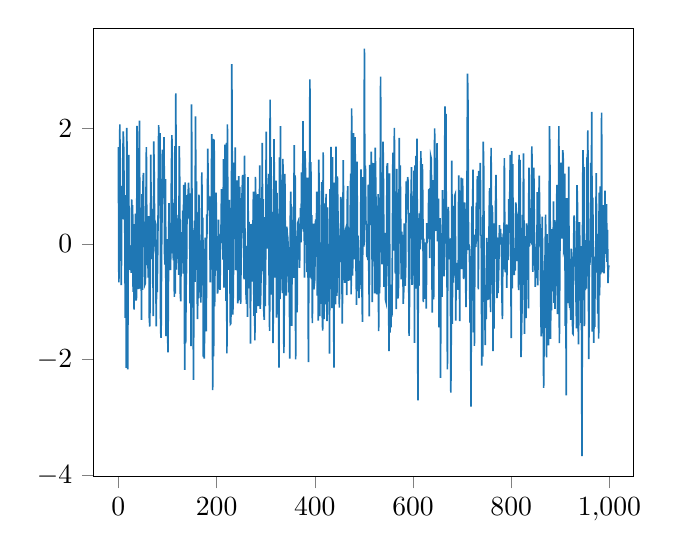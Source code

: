 % This file was created by matplotlib2tikz v0.6.17.
\begin{tikzpicture}

\definecolor{color0}{rgb}{0.122,0.467,0.706}

\begin{axis}[
xmin=-49.95, xmax=1048.95,
ymin=-4.018, ymax=3.729,
tick align=outside,
tick pos=left,
x grid style={white!69.02!black},
y grid style={white!69.02!black}
]
\addplot [semithick, color0, forget plot]
table {%
0 1.676
1 -0.664
2 -0.057
3 2.067
4 0.251
5 0.521
6 -0.709
7 1.004
8 0.431
9 1.455
10 1.946
11 1.605
12 0.434
13 0.434
14 -1.278
15 0.846
16 -2.14
17 2.008
18 1.422
19 -2.168
20 -0.388
21 1.539
22 -0.332
23 -0.025
24 -0.447
25 -0.15
26 -0.499
27 0.77
28 0.596
29 0.671
30 -0.825
31 -0.308
32 -1.134
33 0.344
34 -0.517
35 0.527
36 -0.976
37 -0.922
38 2.042
39 0.564
40 0.059
41 -0.78
42 1.568
43 2.134
44 -0.595
45 -0.769
46 0.63
47 -1.312
48 0.86
49 -0.794
50 1.025
51 1.227
52 0.097
53 0.308
54 -0.699
55 -0.676
56 0.5
57 1.674
58 0.059
59 -0.363
60 -0.266
61 -0.58
62 0.48
63 -1.275
64 -1.425
65 -0.432
66 1.545
67 -0.23
68 0.608
69 -0.261
70 0.218
71 -1.245
72 1.772
73 1.184
74 -0.043
75 0.379
76 0.346
77 -1.422
78 -0.416
79 -0.831
80 -0.202
81 0.619
82 2.054
83 1.391
84 1.418
85 1.914
86 -1.489
87 -1.621
88 -0.121
89 0.612
90 1.629
91 1.137
92 1.08
93 1.845
94 -0.156
95 -0.354
96 1.123
97 -1.591
98 -0.337
99 0.086
100 -1.344
101 -1.874
102 -0.516
103 0.707
104 -0.115
105 0.207
106 -0.451
107 -0.068
108 1.275
109 1.882
110 -0.162
111 0.131
112 -0.282
113 0.712
114 -0.915
115 1.692
116 -0.859
117 2.601
118 -0.442
119 0.497
120 0.241
121 0.23
122 -0.027
123 -0.534
124 1.693
125 1.041
126 -0.837
127 -0.989
128 0.206
129 -0.328
130 -0.051
131 0.578
132 -0.512
133 1.022
134 0.218
135 -2.175
136 1.066
137 -1.717
138 -0.722
139 -0.337
140 0.843
141 0.771
142 0.861
143 1.059
144 0.431
145 0.873
146 -1.024
147 0.531
148 -1.763
149 2.414
150 0.498
151 -0.343
152 -0.925
153 -2.347
154 -0.087
155 0.405
156 -0.655
157 2.204
158 0.757
159 1.081
160 -0.137
161 -1.296
162 -0.814
163 -0.939
164 0.852
165 -0.471
166 -0.836
167 -0.17
168 -1.011
169 0.154
170 1.237
171 -0.5
172 0.454
173 -1.954
174 -0.086
175 -1.979
176 -0.737
177 0.111
178 -0.859
179 -1.511
180 0.511
181 0.17
182 1.649
183 0.912
184 0.694
185 0.582
186 0.825
187 -0.663
188 -0.155
189 -0.15
190 1.899
191 0.551
192 -2.526
193 1.818
194 -1.941
195 1.806
196 -1.077
197 -0.191
198 -0.459
199 0.89
200 -0.323
201 0.135
202 -0.857
203 -0.745
204 0.42
205 -0.688
206 -0.215
207 -0.794
208 0.087
209 0.236
210 0.947
211 0.021
212 0.674
213 -0.268
214 1.466
215 -0.754
216 0.377
217 1.718
218 0.539
219 -0.981
220 1.749
221 -1.89
222 2.066
223 0.443
224 -0.446
225 0.586
226 0.763
227 -0.394
228 -1.384
229 -1.373
230 -0.735
231 3.11
232 1.021
233 -1.222
234 -0.848
235 0.356
236 1.406
237 0.626
238 1.669
239 -0.45
240 0.578
241 0.417
242 1.101
243 -1.026
244 -0.933
245 1.175
246 -0.964
247 0.987
248 -0.714
249 -1.036
250 -0.112
251 0.726
252 0.895
253 1.194
254 0.279
255 0.089
256 -0.609
257 1.528
258 -0.313
259 -0.17
260 -0.87
261 -1.034
262 -0.032
263 -1.26
264 1.154
265 -0.766
266 0.383
267 -0.762
268 0.342
269 -1.722
270 0.149
271 0.246
272 0.348
273 -0.648
274 0.199
275 0.906
276 -1.24
277 0.219
278 -1.667
279 1.16
280 0.689
281 -1.191
282 -0.044
283 0.445
284 0.862
285 -1.073
286 -0.24
287 0.484
288 1.359
289 -1.119
290 -0.821
291 -0.255
292 -0.305
293 1.746
294 -0.469
295 0.775
296 -1.127
297 -1.31
298 0.464
299 -1.075
300 -0.215
301 1.942
302 -0.012
303 0.558
304 -0.079
305 0.663
306 1.214
307 -0.776
308 -1.503
309 2.494
310 -0.507
311 1.501
312 -0.875
313 0.554
314 -0.516
315 -1.711
316 -0.125
317 1.811
318 0.21
319 -0.582
320 0.402
321 1.097
322 -1.272
323 0.884
324 -0.126
325 -1.073
326 -0.942
327 -2.138
328 1.496
329 -0.954
330 2.036
331 0.115
332 -0.555
333 -0.473
334 -0.85
335 1.47
336 0.055
337 -1.886
338 -0.826
339 1.211
340 -0.029
341 -0.338
342 -0.893
343 0.298
344 0.159
345 0.109
346 -0.156
347 -0.835
348 -0.056
349 -1.981
350 0.417
351 0.903
352 0.307
353 -1.413
354 0.416
355 -0.34
356 0.648
357 -0.584
358 1.708
359 -0.147
360 1.185
361 -1.992
362 0.027
363 0.137
364 -1.181
365 0.357
366 0.382
367 0.14
368 0.148
369 -0.411
370 0.296
371 0.618
372 0.029
373 1.236
374 0.389
375 0.257
376 2.125
377 0.216
378 1.305
379 -0.582
380 1.604
381 1.275
382 0.723
383 0.139
384 -0.484
385 1.147
386 0.045
387 -2.041
388 -0.002
389 0.627
390 2.843
391 -0.579
392 1.417
393 -0.606
394 0.501
395 -1.366
396 -0.16
397 0.352
398 -0.785
399 -0.697
400 -0.608
401 0.352
402 0.424
403 -0.049
404 0.906
405 -0.893
406 0.176
407 -1.324
408 1.457
409 0.846
410 -1.248
411 -0.335
412 -1.032
413 -0.802
414 1.068
415 -1.169
416 -1.496
417 1.582
418 -0.074
419 -1.297
420 0.701
421 -1.038
422 -0.535
423 0.865
424 -0.791
425 -1.334
426 0.633
427 -0.416
428 0.002
429 -0.314
430 -1.895
431 0.947
432 -0.718
433 1.678
434 -0.138
435 -1.108
436 1.502
437 -0.476
438 -0.449
439 -2.136
440 1.059
441 0.283
442 -1.041
443 1.681
444 -0.385
445 -0.897
446 1.169
447 0.607
448 0.013
449 -0.202
450 -1.097
451 0.149
452 -0.063
453 0.813
454 0.655
455 -0.281
456 -1.376
457 0.149
458 1.451
459 -0.227
460 -0.546
461 -0.67
462 0.202
463 0.262
464 0.293
465 -0.883
466 0.711
467 0.999
468 -0.638
469 -0.484
470 -0.626
471 -0.266
472 0.397
473 1.217
474 -0.871
475 2.344
476 0.259
477 -0.546
478 0.706
479 1.916
480 -0.111
481 -0.264
482 1.845
483 0.328
484 -0.441
485 -1.053
486 1.423
487 -0.815
488 0.144
489 -0.113
490 -0.933
491 -0.593
492 -0.56
493 -0.704
494 1.288
495 -0.763
496 -0.766
497 -1.347
498 1.157
499 0.912
500 -0.043
501 3.377
502 0.62
503 1.356
504 0.413
505 0.226
506 -0.228
507 0.181
508 -0.28
509 1.026
510 -0.464
511 -1.252
512 1.368
513 0.326
514 0.454
515 1.597
516 0.968
517 -1.003
518 0.94
519 1.396
520 0.036
521 1.087
522 -0.852
523 1.666
524 1.116
525 0.447
526 -0.868
527 -0.776
528 -0.413
529 0.863
530 -1.504
531 -0.098
532 -0.851
533 0.46
534 2.893
535 -0.143
536 0.185
537 -0.352
538 0.677
539 1.768
540 0.878
541 -0.74
542 -0.567
543 0.192
544 -0.965
545 -1.001
546 -0.125
547 1.337
548 1.396
549 -0.376
550 -0.182
551 -1.853
552 1.219
553 -1.533
554 -0.913
555 -1.441
556 -0.704
557 -1.256
558 -0.081
559 1.578
560 -0.056
561 -0.112
562 2.005
563 0.251
564 -0.511
565 0.784
566 -1.127
567 1.297
568 -0.67
569 -0.943
570 -0.884
571 -0.413
572 1.832
573 0.005
574 1.36
575 0.26
576 -0.611
577 0.212
578 -0.186
579 0.159
580 -1.035
581 -0.826
582 0.355
583 0.15
584 -0.722
585 -0.446
586 1.081
587 0.624
588 0.652
589 1.157
590 1.082
591 -0.2
592 -1.586
593 -0.839
594 0.537
595 0.123
596 0.851
597 1.327
598 -0.704
599 -0.103
600 0.52
601 0.262
602 1.268
603 -1.709
604 1.36
605 -0.773
606 1.524
607 0.476
608 1.823
609 -0.529
610 -2.704
611 0.449
612 -0.723
613 0.531
614 -0.022
615 -0.092
616 1.607
617 0.074
618 0.498
619 1.382
620 0.684
621 -1.003
622 0.095
623 -0.753
624 -0.947
625 -0.434
626 0.029
627 -1.118
628 0.359
629 0.225
630 0.149
631 0.241
632 0.931
633 0.94
634 -0.245
635 0.556
636 1.517
637 1.478
638 0.859
639 -1.186
640 1.105
641 0.655
642 -0.957
643 0.086
644 2.0
645 0.818
646 0.227
647 0.647
648 1.252
649 1.743
650 0.044
651 0.281
652 0.783
653 -1.442
654 0.317
655 0.448
656 -2.314
657 -0.308
658 0.186
659 -0.915
660 0.932
661 -0.038
662 -0.329
663 -0.557
664 0.222
665 2.378
666 0.006
667 2.247
668 -0.448
669 0.017
670 -2.168
671 0.298
672 0.642
673 -0.267
674 0.044
675 0.058
676 -0.041
677 -2.57
678 -1.359
679 1.443
680 -1.378
681 0.657
682 -0.666
683 -0.196
684 0.228
685 0.834
686 0.859
687 -1.323
688 -0.325
689 -0.742
690 -0.757
691 -0.726
692 -0.791
693 1.187
694 0.63
695 -1.333
696 0.571
697 -0.435
698 1.145
699 -0.435
700 0.111
701 1.133
702 -0.191
703 -0.605
704 -0.021
705 0.72
706 0.052
707 -0.57
708 -1.091
709 0.167
710 1.126
711 2.945
712 2.37
713 -0.107
714 -0.006
715 -0.103
716 -1.357
717 -0.673
718 -2.812
719 -0.482
720 0.649
721 -0.263
722 1.286
723 -1.529
724 -0.17
725 -1.762
726 0.163
727 0.043
728 -0.051
729 0.717
730 0.047
731 1.172
732 0.877
733 -0.784
734 1.263
735 0.847
736 0.875
737 1.403
738 0.154
739 0.143
740 -2.103
741 -0.001
742 -1.946
743 1.77
744 1.281
745 -0.653
746 -0.789
747 -1.747
748 -0.724
749 -1.293
750 0.104
751 -0.046
752 -0.97
753 -0.294
754 -0.956
755 0.481
756 0.967
757 0.001
758 -1.177
759 1.66
760 -0.243
761 0.666
762 0.497
763 -1.852
764 0.288
765 -1.463
766 0.358
767 -0.258
768 0.692
769 1.193
770 -0.11
771 -0.935
772 0.11
773 -0.85
774 -0.605
775 -0.223
776 0.328
777 -0.012
778 0.261
779 0.108
780 0.105
781 -0.87
782 -1.297
783 0.041
784 0.183
785 -0.437
786 1.483
787 -0.009
788 -0.491
789 0.329
790 0.273
791 -0.757
792 0.311
793 0.303
794 -0.278
795 0.776
796 0.192
797 0.811
798 1.539
799 0.068
800 -1.626
801 1.607
802 -0.765
803 1.38
804 0.009
805 -0.18
806 -0.537
807 -0.109
808 -0.459
809 0.717
810 0.667
811 -0.294
812 0.412
813 0.454
814 0.134
815 -0.797
816 1.539
817 -0.703
818 1.453
819 -0.241
820 -1.956
821 -1.432
822 -1.124
823 0.504
824 0.269
825 1.566
826 0.157
827 -1.553
828 -0.161
829 0.136
830 -1.28
831 0.356
832 0.272
833 0.17
834 -0.322
835 -1.11
836 1.319
837 -0.043
838 0.433
839 0.08
840 0.057
841 0.842
842 1.687
843 0.53
844 -0.481
845 0.246
846 1.322
847 0.282
848 -0.112
849 -0.742
850 -0.05
851 -0.263
852 -0.589
853 0.896
854 -0.714
855 0.09
856 0.502
857 1.181
858 0.432
859 0.208
860 -0.915
861 -1.597
862 -0.525
863 0.474
864 -0.293
865 -1.044
866 -2.487
867 -1.503
868 -0.662
869 -0.145
870 0.509
871 -1.025
872 -1.959
873 0.172
874 -0.777
875 -1.109
876 -1.75
877 -0.139
878 2.038
879 1.163
880 -1.64
881 -0.556
882 -1.147
883 0.256
884 0.084
885 -0.817
886 0.737
887 -1.018
888 0.414
889 -1.119
890 0.2
891 -0.729
892 0.077
893 1.023
894 -1.21
895 -0.756
896 -0.552
897 2.039
898 -1.714
899 -0.249
900 0.757
901 1.405
902 0.23
903 0.093
904 0.419
905 1.623
906 1.431
907 -0.11
908 -0.074
909 1.218
910 -1.414
911 -0.121
912 -2.616
913 0.794
914 -0.229
915 -0.431
916 -1.022
917 1.339
918 -0.907
919 -1.105
920 -0.295
921 -1.309
922 -0.078
923 -0.403
924 -0.22
925 -1.543
926 -1.555
927 -0.063
928 0.493
929 0.342
930 -0.352
931 -0.38
932 -0.987
933 -1.459
934 1.018
935 0.629
936 -1.157
937 -1.734
938 -0.672
939 0.377
940 -0.283
941 -0.035
942 -1.362
943 -0.811
944 -3.666
945 -0.156
946 1.624
947 1.113
948 1.33
949 -1.417
950 -0.028
951 -0.797
952 0.067
953 -0.769
954 1.496
955 1.221
956 1.964
957 -0.366
958 -1.988
959 0.059
960 -0.361
961 -0.173
962 1.401
963 0.842
964 2.285
965 -1.516
966 0.803
967 -0.093
968 -1.709
969 -1.035
970 -1.433
971 -0.216
972 -0.493
973 1.226
974 0.067
975 0.093
976 -1.201
977 -0.418
978 -1.635
979 0.889
980 -0.888
981 0.996
982 -0.524
983 -0.359
984 2.271
985 -0.296
986 -0.491
987 0.672
988 -0.203
989 -0.507
990 -0.14
991 0.923
992 -0.169
993 0.272
994 0.687
995 -0.309
996 0.244
997 -0.675
998 -0.413
999 -0.371
};
\end{axis}

\end{tikzpicture}